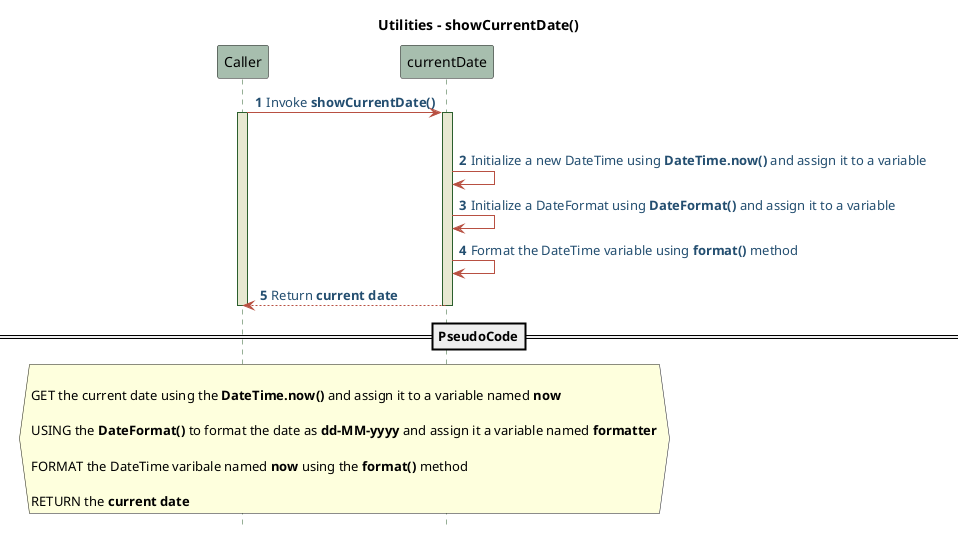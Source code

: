 @startuml Utilities-Sequence-Pseudo

!define POSITIVERESPONSE 90EE90
!define NEGATIVEERESPONSE EFBBBB
!define NUETRALRESPONSE F2DC79

skinparam sequence{
    ParticipantBackgroundColor #A7BEAE
    LifeLineBackgroundColor #E7E8D1
    LifeLineBorderColor #2C5F2D
    ActorBackgroundColor #FC766AFF
    ActorBorderColor #FC766AFF
    ArrowColor #B85042
    ArrowFontColor #234E70
}

title   **Utilities - showCurrentDate()**
autonumber 1
hide footbox
Caller -> currentDate: Invoke **showCurrentDate()**
activate Caller
activate currentDate
alt TRY
currentDate -> currentDate: Initialize a new DateTime using **DateTime.now()** and assign it to a variable
currentDate -> currentDate: Initialize a DateFormat using **DateFormat()** and assign it to a variable
currentDate -> currentDate: Format the DateTime variable using **format()** method
currentDate --> Caller: Return **current date**
deactivate Caller
deactivate currentDate

==PseudoCode==
hnote across

GET the current date using the **DateTime.now()** and assign it to a variable named **now**

USING the **DateFormat()** to format the date as **dd-MM-yyyy** and assign it a variable named **formatter**

FORMAT the DateTime varibale named **now** using the **format()** method

RETURN the **current date**
end note
@enduml